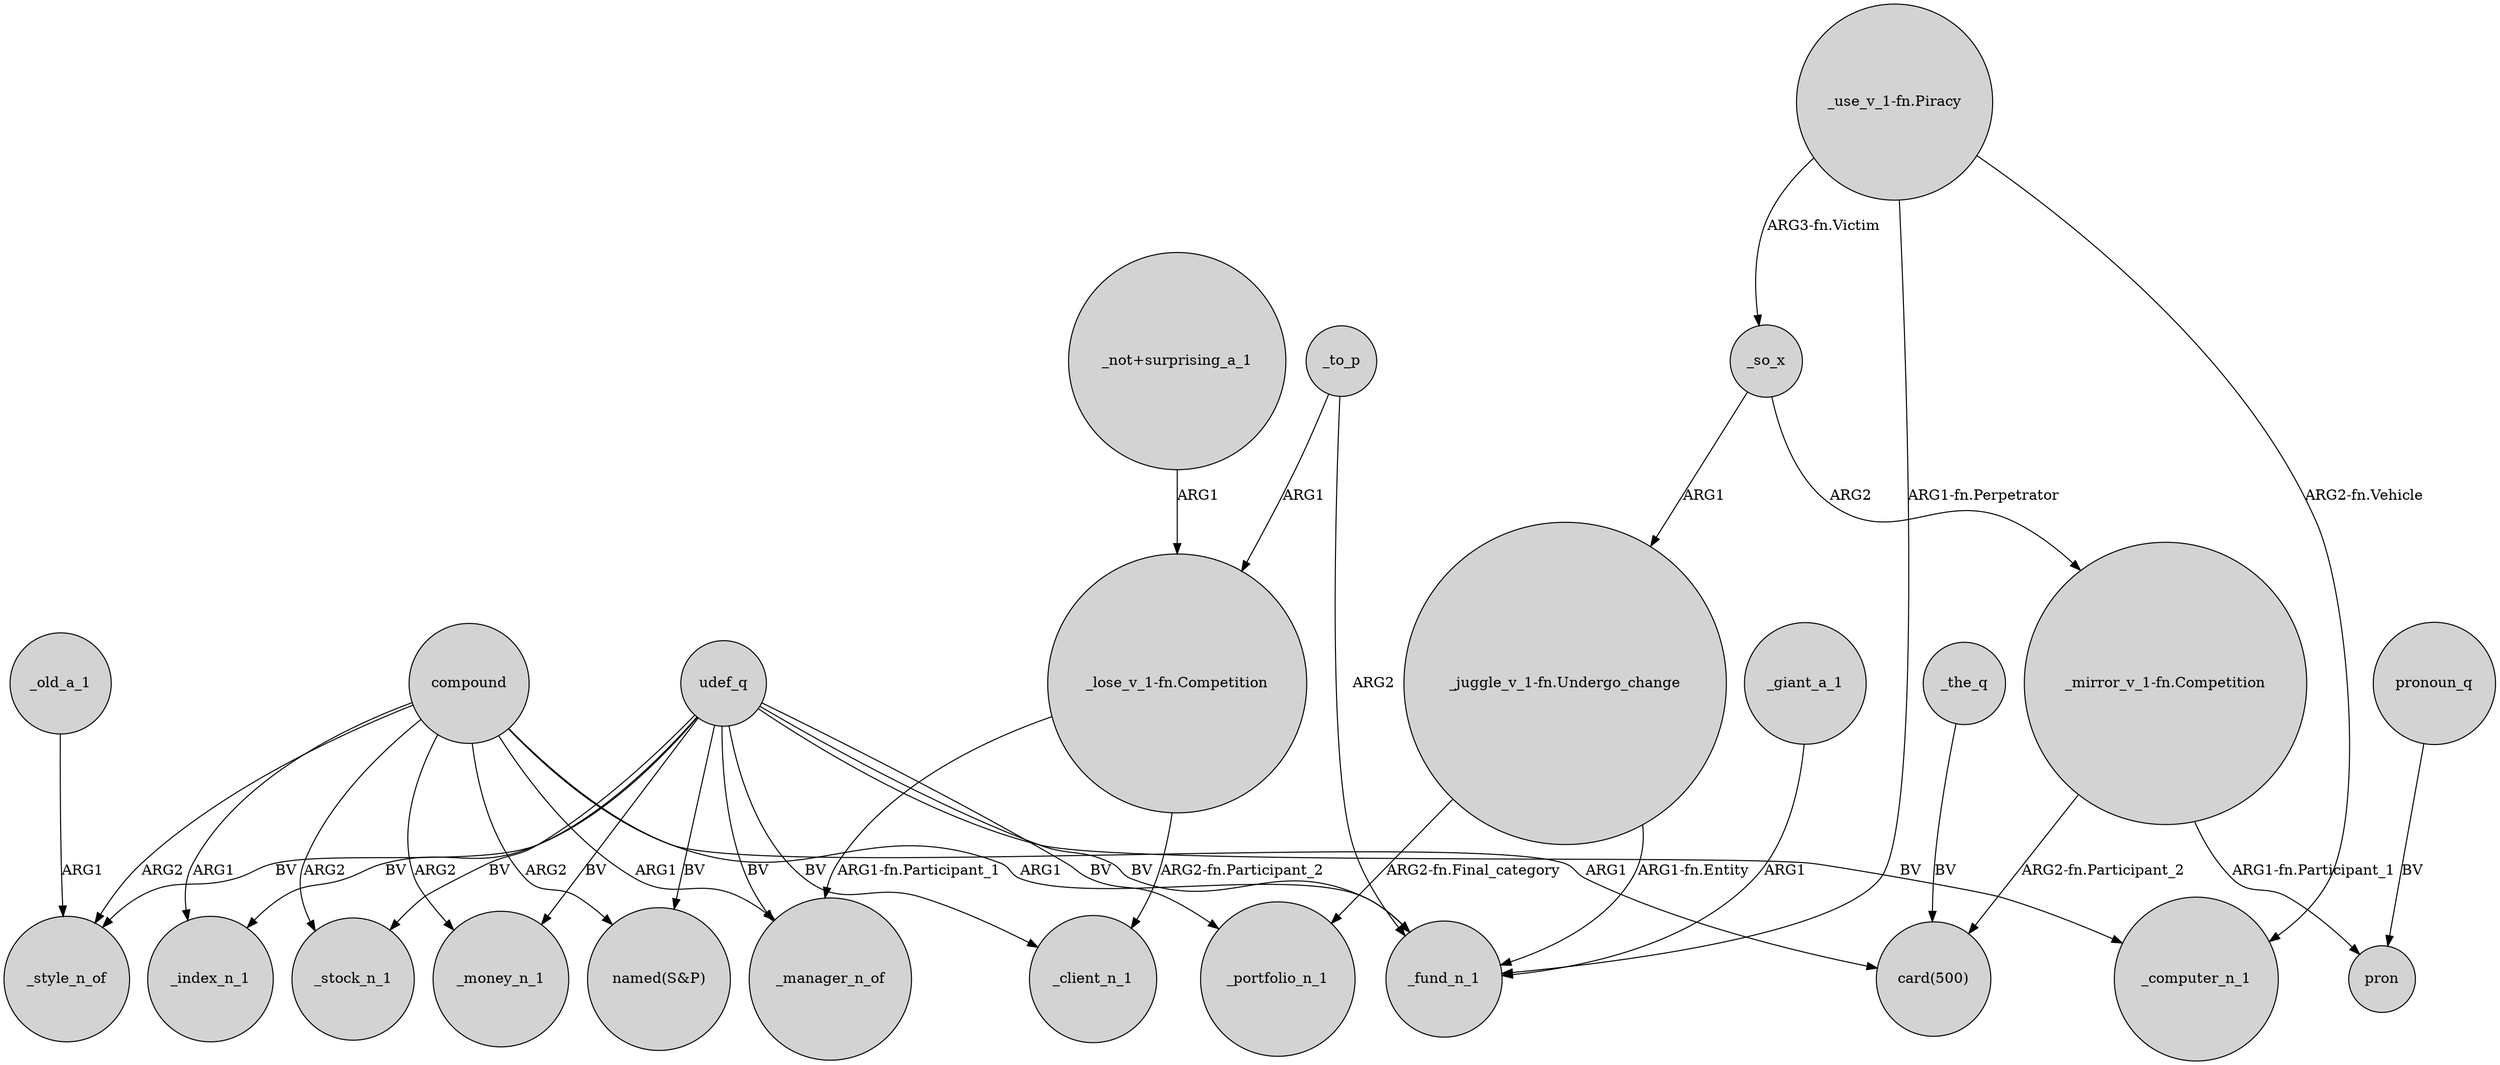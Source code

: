 digraph {
	node [shape=circle style=filled]
	compound -> "named(S&P)" [label=ARG2]
	"_lose_v_1-fn.Competition" -> _client_n_1 [label="ARG2-fn.Participant_2"]
	"_juggle_v_1-fn.Undergo_change" -> _portfolio_n_1 [label="ARG2-fn.Final_category"]
	_to_p -> _fund_n_1 [label=ARG2]
	udef_q -> _fund_n_1 [label=BV]
	udef_q -> _manager_n_of [label=BV]
	_to_p -> "_lose_v_1-fn.Competition" [label=ARG1]
	_old_a_1 -> _style_n_of [label=ARG1]
	"_mirror_v_1-fn.Competition" -> "card(500)" [label="ARG2-fn.Participant_2"]
	udef_q -> _index_n_1 [label=BV]
	"_mirror_v_1-fn.Competition" -> pron [label="ARG1-fn.Participant_1"]
	_so_x -> "_mirror_v_1-fn.Competition" [label=ARG2]
	"_use_v_1-fn.Piracy" -> _computer_n_1 [label="ARG2-fn.Vehicle"]
	pronoun_q -> pron [label=BV]
	udef_q -> _stock_n_1 [label=BV]
	"_juggle_v_1-fn.Undergo_change" -> _fund_n_1 [label="ARG1-fn.Entity"]
	udef_q -> _money_n_1 [label=BV]
	"_not+surprising_a_1" -> "_lose_v_1-fn.Competition" [label=ARG1]
	_the_q -> "card(500)" [label=BV]
	compound -> _stock_n_1 [label=ARG2]
	"_lose_v_1-fn.Competition" -> _manager_n_of [label="ARG1-fn.Participant_1"]
	udef_q -> _computer_n_1 [label=BV]
	"_use_v_1-fn.Piracy" -> _so_x [label="ARG3-fn.Victim"]
	compound -> _money_n_1 [label=ARG2]
	compound -> "card(500)" [label=ARG1]
	udef_q -> _portfolio_n_1 [label=BV]
	compound -> _index_n_1 [label=ARG1]
	_so_x -> "_juggle_v_1-fn.Undergo_change" [label=ARG1]
	udef_q -> _client_n_1 [label=BV]
	compound -> _style_n_of [label=ARG2]
	compound -> _manager_n_of [label=ARG1]
	_giant_a_1 -> _fund_n_1 [label=ARG1]
	compound -> _fund_n_1 [label=ARG1]
	"_use_v_1-fn.Piracy" -> _fund_n_1 [label="ARG1-fn.Perpetrator"]
	udef_q -> "named(S&P)" [label=BV]
	udef_q -> _style_n_of [label=BV]
}
